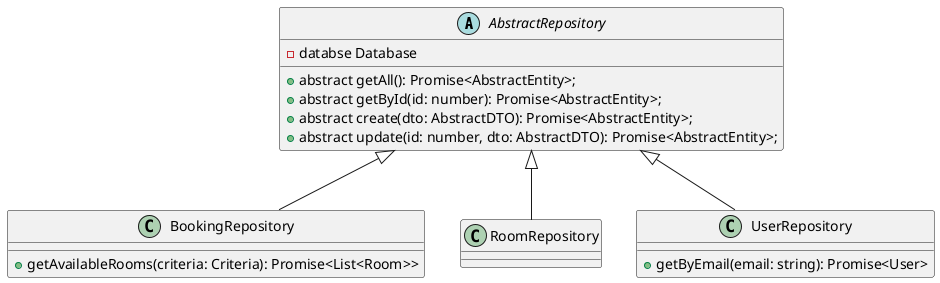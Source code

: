 @startuml

' Abstract classes

abstract class AbstractRepository {
    +abstract getAll(): Promise<AbstractEntity>;
    +abstract getById(id: number): Promise<AbstractEntity>;
    +abstract create(dto: AbstractDTO): Promise<AbstractEntity>;
    +abstract update(id: number, dto: AbstractDTO): Promise<AbstractEntity>;
    -databse Database
}

' Concrete controller classes
class BookingRepository extends AbstractRepository {
    +getAvailableRooms(criteria: Criteria): Promise<List<Room>>
}

class RoomRepository extends AbstractRepository {
}

class UserRepository extends AbstractRepository {
+getByEmail(email: string): Promise<User>
}

@enduml